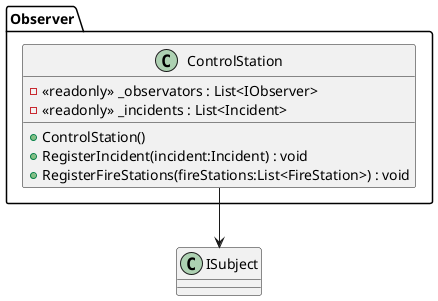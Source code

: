 @startuml

package Observer{
    class ControlStation {
        - <<readonly>> _observators : List<IObserver>
        - <<readonly>> _incidents : List<Incident>
        + ControlStation()
        + RegisterIncident(incident:Incident) : void
        + RegisterFireStations(fireStations:List<FireStation>) : void
    }
}

ControlStation --> ISubject
@enduml
